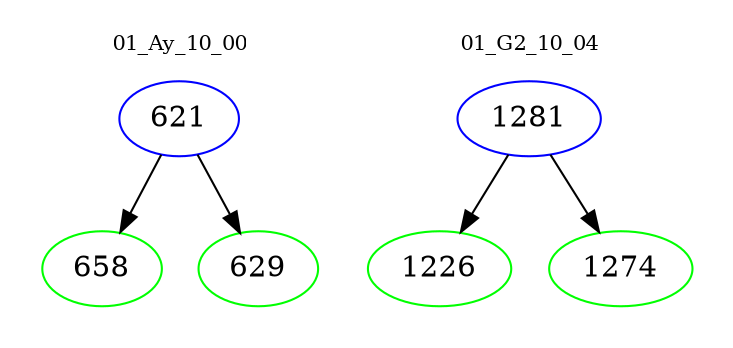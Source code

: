 digraph{
subgraph cluster_0 {
color = white
label = "01_Ay_10_00";
fontsize=10;
T0_621 [label="621", color="blue"]
T0_621 -> T0_658 [color="black"]
T0_658 [label="658", color="green"]
T0_621 -> T0_629 [color="black"]
T0_629 [label="629", color="green"]
}
subgraph cluster_1 {
color = white
label = "01_G2_10_04";
fontsize=10;
T1_1281 [label="1281", color="blue"]
T1_1281 -> T1_1226 [color="black"]
T1_1226 [label="1226", color="green"]
T1_1281 -> T1_1274 [color="black"]
T1_1274 [label="1274", color="green"]
}
}
